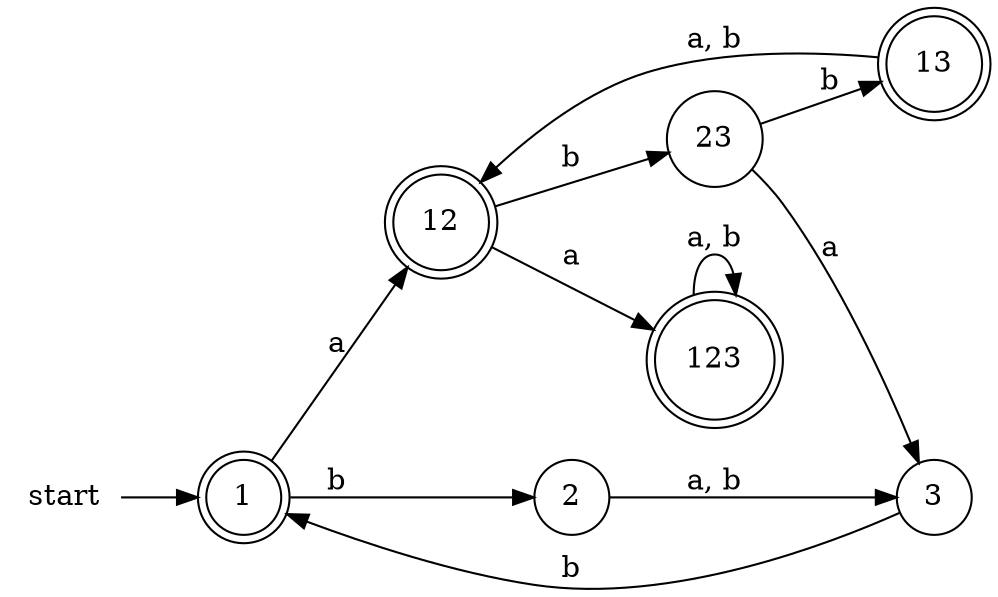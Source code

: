 digraph G {
    rankdir=LR;
start [shape = none]
  node [shape = doublecircle]; 1, 12, 13, 123;
  
  node [shape = circle];
  start -> 1
  1 -> 2 [label = "b"]
  2 -> 3 [label = "a, b"]
  1 -> 12 [label = "a"]
  12 -> 123 [label = "a"]
  123 -> 123 [label = "a, b"]
  12 -> 23 [label = "b"]
  23 -> 13 [label = "b"]
  23 -> 3 [label = "a"]
  3 -> 1 [label = "b"]
  13 -> 12 [label = "a, b"]
  }
